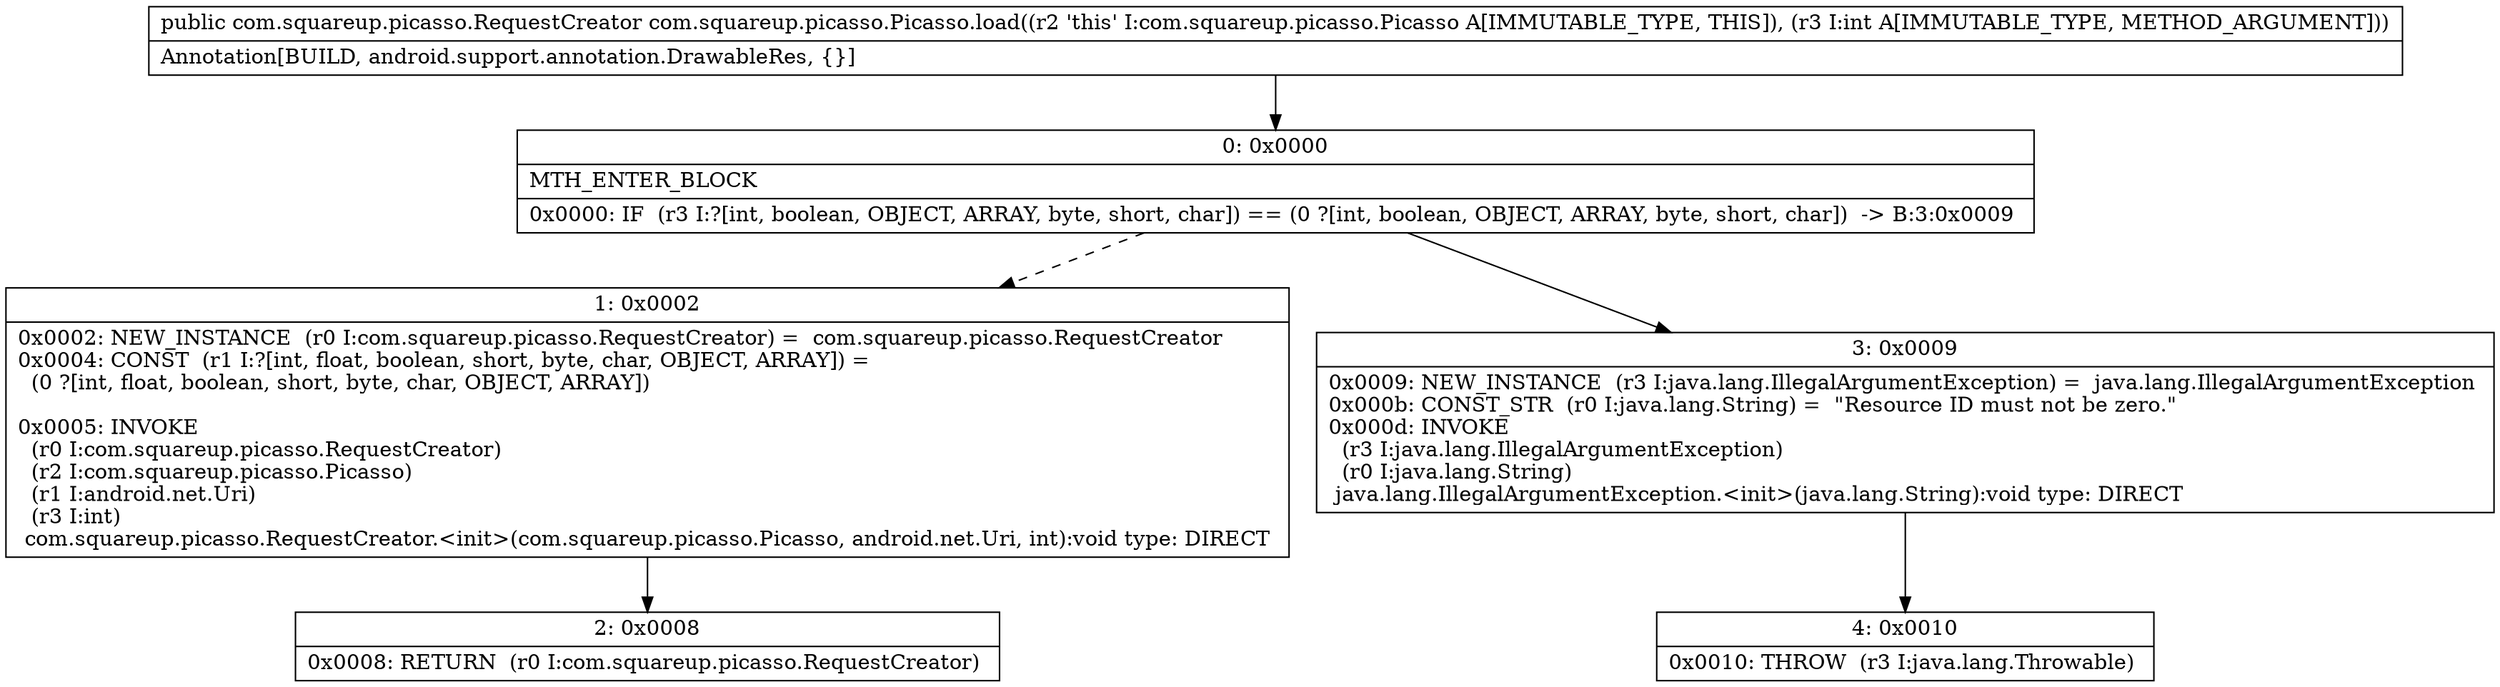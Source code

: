 digraph "CFG forcom.squareup.picasso.Picasso.load(I)Lcom\/squareup\/picasso\/RequestCreator;" {
Node_0 [shape=record,label="{0\:\ 0x0000|MTH_ENTER_BLOCK\l|0x0000: IF  (r3 I:?[int, boolean, OBJECT, ARRAY, byte, short, char]) == (0 ?[int, boolean, OBJECT, ARRAY, byte, short, char])  \-\> B:3:0x0009 \l}"];
Node_1 [shape=record,label="{1\:\ 0x0002|0x0002: NEW_INSTANCE  (r0 I:com.squareup.picasso.RequestCreator) =  com.squareup.picasso.RequestCreator \l0x0004: CONST  (r1 I:?[int, float, boolean, short, byte, char, OBJECT, ARRAY]) = \l  (0 ?[int, float, boolean, short, byte, char, OBJECT, ARRAY])\l \l0x0005: INVOKE  \l  (r0 I:com.squareup.picasso.RequestCreator)\l  (r2 I:com.squareup.picasso.Picasso)\l  (r1 I:android.net.Uri)\l  (r3 I:int)\l com.squareup.picasso.RequestCreator.\<init\>(com.squareup.picasso.Picasso, android.net.Uri, int):void type: DIRECT \l}"];
Node_2 [shape=record,label="{2\:\ 0x0008|0x0008: RETURN  (r0 I:com.squareup.picasso.RequestCreator) \l}"];
Node_3 [shape=record,label="{3\:\ 0x0009|0x0009: NEW_INSTANCE  (r3 I:java.lang.IllegalArgumentException) =  java.lang.IllegalArgumentException \l0x000b: CONST_STR  (r0 I:java.lang.String) =  \"Resource ID must not be zero.\" \l0x000d: INVOKE  \l  (r3 I:java.lang.IllegalArgumentException)\l  (r0 I:java.lang.String)\l java.lang.IllegalArgumentException.\<init\>(java.lang.String):void type: DIRECT \l}"];
Node_4 [shape=record,label="{4\:\ 0x0010|0x0010: THROW  (r3 I:java.lang.Throwable) \l}"];
MethodNode[shape=record,label="{public com.squareup.picasso.RequestCreator com.squareup.picasso.Picasso.load((r2 'this' I:com.squareup.picasso.Picasso A[IMMUTABLE_TYPE, THIS]), (r3 I:int A[IMMUTABLE_TYPE, METHOD_ARGUMENT]))  | Annotation[BUILD, android.support.annotation.DrawableRes, \{\}]\l}"];
MethodNode -> Node_0;
Node_0 -> Node_1[style=dashed];
Node_0 -> Node_3;
Node_1 -> Node_2;
Node_3 -> Node_4;
}

